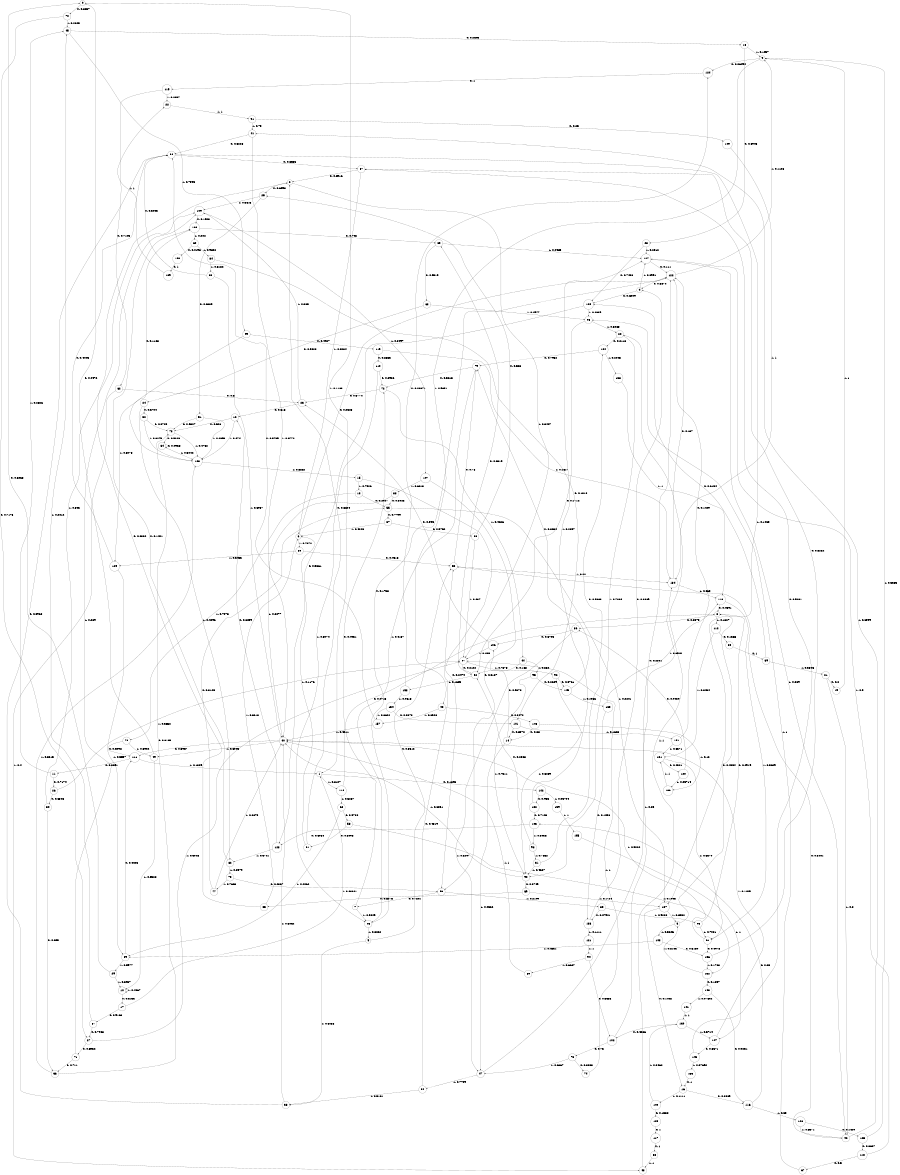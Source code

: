 digraph "ch35faceL10" {
size = "6,8.5";
ratio = "fill";
node [shape = circle];
node [fontsize = 24];
edge [fontsize = 24];
0 -> 70 [label = "0: 0.8837   "];
0 -> 1 [label = "1: 0.1163   "];
1 -> 142 [label = "0: 0.1893   "];
1 -> 114 [label = "1: 0.8107   "];
2 -> 25 [label = "0: 0.6593   "];
2 -> 97 [label = "1: 0.3407   "];
3 -> 8 [label = "0: 0.4354   "];
3 -> 103 [label = "1: 0.5646   "];
4 -> 104 [label = "0: 0.6009   "];
4 -> 127 [label = "1: 0.3991   "];
5 -> 53 [label = "0: 0.3512   "];
5 -> 33 [label = "1: 0.6488   "];
6 -> 122 [label = "0: 0.2328   "];
6 -> 50 [label = "1: 0.7672   "];
7 -> 72 [label = "0: 0.4951   "];
7 -> 46 [label = "1: 0.5049   "];
8 -> 86 [label = "0: 0.8373   "];
8 -> 112 [label = "1: 0.1627   "];
9 -> 124 [label = "0: 0.06494  "];
9 -> 43 [label = "1: 0.9351   "];
10 -> 17 [label = "0: 0.5133   "];
10 -> 10 [label = "1: 0.4867   "];
11 -> 26 [label = "0: 0.7174   "];
11 -> 45 [label = "1: 0.2826   "];
12 -> 73 [label = "0: 0.526    "];
12 -> 108 [label = "1: 0.474    "];
13 -> 55 [label = "0: 0.2927   "];
13 -> 76 [label = "1: 0.7073   "];
14 -> 106 [label = "0: 0.5678   "];
14 -> 47 [label = "1: 0.4322   "];
15 -> 56 [label = "0: 0.2474   "];
15 -> 13 [label = "1: 0.7526   "];
16 -> 116 [label = "0: 0.8889   "];
16 -> 140 [label = "1: 0.1111   "];
17 -> 57 [label = "0: 0.9168   "];
17 -> 1 [label = "1: 0.08321  "];
18 -> 28 [label = "0: 0.8943   "];
18 -> 9 [label = "1: 0.1057   "];
19 -> 9 [label = "1: 1        "];
20 -> 144 [label = "0: 0.2116   "];
20 -> 90 [label = "1: 0.7884   "];
21 -> 19 [label = "0: 0.2      "];
21 -> 42 [label = "1: 0.8      "];
22 -> 91 [label = "1: 1        "];
23 -> 12 [label = "0: 0.615    "];
23 -> 109 [label = "1: 0.385    "];
24 -> 32 [label = "0: 0.5704   "];
24 -> 82 [label = "1: 0.4296   "];
25 -> 51 [label = "0: 0.6385   "];
25 -> 109 [label = "1: 0.3615   "];
26 -> 30 [label = "0: 0.6348   "];
26 -> 97 [label = "1: 0.3652   "];
27 -> 71 [label = "0: 0.6952   "];
27 -> 97 [label = "1: 0.3048   "];
28 -> 104 [label = "0: 0.7488   "];
28 -> 127 [label = "1: 0.2512   "];
29 -> 0 [label = "0: 0.6063   "];
29 -> 10 [label = "1: 0.3937   "];
30 -> 36 [label = "0: 0.655    "];
30 -> 109 [label = "1: 0.345    "];
31 -> 144 [label = "0: 0.5333   "];
31 -> 90 [label = "1: 0.4667   "];
32 -> 73 [label = "0: 0.3725   "];
32 -> 108 [label = "1: 0.6275   "];
33 -> 54 [label = "0: 0.3968   "];
33 -> 40 [label = "1: 0.6032   "];
34 -> 53 [label = "0: 0.4819   "];
34 -> 33 [label = "1: 0.5181   "];
35 -> 2 [label = "0: 0.6382   "];
35 -> 6 [label = "1: 0.3618   "];
36 -> 73 [label = "0: 0.6185   "];
36 -> 108 [label = "1: 0.3815   "];
37 -> 38 [label = "0: 0.5752   "];
37 -> 6 [label = "1: 0.4248   "];
38 -> 25 [label = "0: 0.563    "];
38 -> 97 [label = "1: 0.437    "];
39 -> 104 [label = "0: 0.6154   "];
39 -> 21 [label = "1: 0.3846   "];
40 -> 111 [label = "0: 0.3957   "];
40 -> 49 [label = "1: 0.6043   "];
41 -> 54 [label = "0: 0.3228   "];
41 -> 40 [label = "1: 0.6772   "];
42 -> 53 [label = "0: 0.3401   "];
42 -> 41 [label = "1: 0.6599   "];
43 -> 148 [label = "0: 0.3472   "];
43 -> 157 [label = "1: 0.6528   "];
44 -> 52 [label = "0: 0.168    "];
44 -> 95 [label = "1: 0.832    "];
45 -> 18 [label = "0: 0.2605   "];
45 -> 99 [label = "1: 0.7395   "];
46 -> 122 [label = "0: 0.1738   "];
46 -> 5 [label = "1: 0.8262   "];
47 -> 122 [label = "0: 0.2291   "];
47 -> 34 [label = "1: 0.7709   "];
48 -> 20 [label = "1: 1        "];
49 -> 0 [label = "0: 0.4472   "];
49 -> 10 [label = "1: 0.5528   "];
50 -> 53 [label = "0: 0.4515   "];
50 -> 129 [label = "1: 0.5485   "];
51 -> 73 [label = "0: 0.5307   "];
51 -> 108 [label = "1: 0.4693   "];
52 -> 65 [label = "0: 0.8315   "];
52 -> 158 [label = "1: 0.1685   "];
53 -> 79 [label = "0: 0.78     "];
53 -> 134 [label = "1: 0.22     "];
54 -> 87 [label = "0: 0.8535   "];
54 -> 137 [label = "1: 0.1465   "];
55 -> 37 [label = "0: 0.7799   "];
55 -> 137 [label = "1: 0.2201   "];
56 -> 7 [label = "0: 0.7801   "];
56 -> 85 [label = "1: 0.2199   "];
57 -> 27 [label = "0: 0.7988   "];
57 -> 45 [label = "1: 0.2012   "];
58 -> 81 [label = "0: 0.8095   "];
58 -> 152 [label = "1: 0.1905   "];
59 -> 35 [label = "0: 0.8276   "];
59 -> 137 [label = "1: 0.1724   "];
60 -> 150 [label = "0: 0.0198   "];
60 -> 84 [label = "1: 0.9802   "];
61 -> 156 [label = "0: 0.4978   "];
61 -> 40 [label = "1: 0.5022   "];
62 -> 23 [label = "0: 0.6      "];
62 -> 48 [label = "1: 0.4      "];
63 -> 24 [label = "0: 0.5023   "];
63 -> 96 [label = "1: 0.4977   "];
64 -> 64 [label = "0: 0.4958   "];
64 -> 108 [label = "1: 0.5042   "];
65 -> 63 [label = "0: 0.5515   "];
65 -> 127 [label = "1: 0.4485   "];
66 -> 58 [label = "0: 0.5738   "];
66 -> 89 [label = "1: 0.4262   "];
67 -> 96 [label = "1: 1        "];
68 -> 48 [label = "1: 1        "];
69 -> 40 [label = "1: 1        "];
70 -> 27 [label = "0: 0.7175   "];
70 -> 45 [label = "1: 0.2825   "];
71 -> 36 [label = "0: 0.711    "];
71 -> 109 [label = "1: 0.289    "];
72 -> 23 [label = "0: 0.5774   "];
72 -> 44 [label = "1: 0.4226   "];
73 -> 64 [label = "0: 0.5248   "];
73 -> 108 [label = "1: 0.4752   "];
74 -> 97 [label = "1: 1        "];
75 -> 56 [label = "0: 0.2367   "];
75 -> 77 [label = "1: 0.7633   "];
76 -> 111 [label = "0: 0.3098   "];
76 -> 49 [label = "1: 0.6902   "];
77 -> 55 [label = "0: 0.3125   "];
77 -> 40 [label = "1: 0.6875   "];
78 -> 74 [label = "0: 0.3333   "];
78 -> 47 [label = "1: 0.6667   "];
79 -> 72 [label = "0: 0.5813   "];
79 -> 46 [label = "1: 0.4187   "];
80 -> 39 [label = "0: 1        "];
81 -> 2 [label = "0: 0.8824   "];
81 -> 6 [label = "1: 0.1176   "];
82 -> 100 [label = "0: 0.1421   "];
82 -> 75 [label = "1: 0.8579   "];
83 -> 54 [label = "0: 0.3043   "];
83 -> 40 [label = "1: 0.6957   "];
84 -> 101 [label = "0: 0.1818   "];
84 -> 83 [label = "1: 0.8182   "];
85 -> 133 [label = "0: 0.07921  "];
85 -> 93 [label = "1: 0.9208   "];
86 -> 106 [label = "0: 0.6703   "];
86 -> 47 [label = "1: 0.3297   "];
87 -> 2 [label = "0: 0.6916   "];
87 -> 6 [label = "1: 0.3084   "];
88 -> 55 [label = "0: 0.3923   "];
88 -> 40 [label = "1: 0.6077   "];
89 -> 111 [label = "0: 0.4023   "];
89 -> 29 [label = "1: 0.5977   "];
90 -> 59 [label = "0: 0.3749   "];
90 -> 40 [label = "1: 0.6251   "];
91 -> 149 [label = "0: 0.25     "];
91 -> 41 [label = "1: 0.75     "];
92 -> 145 [label = "0: 0.3761   "];
92 -> 90 [label = "1: 0.6239   "];
93 -> 8 [label = "0: 0.2919   "];
93 -> 61 [label = "1: 0.7081   "];
94 -> 102 [label = "0: 0.3333   "];
94 -> 69 [label = "1: 0.6667   "];
95 -> 145 [label = "0: 0.2689   "];
95 -> 90 [label = "1: 0.7311   "];
96 -> 52 [label = "0: 0.1712   "];
96 -> 20 [label = "1: 0.8288   "];
97 -> 52 [label = "0: 0.2122   "];
97 -> 92 [label = "1: 0.7878   "];
98 -> 52 [label = "0: 0.2368   "];
98 -> 31 [label = "1: 0.7632   "];
99 -> 119 [label = "0: 0.4927   "];
99 -> 129 [label = "1: 0.5073   "];
100 -> 65 [label = "0: 0.798    "];
100 -> 60 [label = "1: 0.202    "];
101 -> 14 [label = "0: 0.8372   "];
101 -> 151 [label = "1: 0.1628   "];
102 -> 78 [label = "0: 0.75     "];
102 -> 134 [label = "1: 0.25     "];
103 -> 156 [label = "0: 0.5169   "];
103 -> 89 [label = "1: 0.4831   "];
104 -> 128 [label = "0: 0.5361   "];
104 -> 96 [label = "1: 0.4639   "];
105 -> 128 [label = "0: 0.6064   "];
105 -> 98 [label = "1: 0.3936   "];
106 -> 23 [label = "0: 0.595    "];
106 -> 97 [label = "1: 0.405    "];
107 -> 56 [label = "0: 0.3187   "];
107 -> 88 [label = "1: 0.6813   "];
108 -> 100 [label = "0: 0.1168   "];
108 -> 15 [label = "1: 0.8832   "];
109 -> 100 [label = "0: 0.1503   "];
109 -> 107 [label = "1: 0.8497   "];
110 -> 72 [label = "0: 0.6926   "];
110 -> 46 [label = "1: 0.3074   "];
111 -> 11 [label = "0: 0.8691   "];
111 -> 1 [label = "1: 0.1309   "];
112 -> 80 [label = "0: 0.1566   "];
112 -> 131 [label = "1: 0.8434   "];
113 -> 8 [label = "0: 0.4391   "];
113 -> 61 [label = "1: 0.5609   "];
114 -> 8 [label = "0: 0.4713   "];
114 -> 66 [label = "1: 0.5287   "];
115 -> 62 [label = "0: 0.7143   "];
115 -> 22 [label = "1: 0.2857   "];
116 -> 105 [label = "0: 0.65     "];
116 -> 126 [label = "1: 0.35     "];
117 -> 68 [label = "0: 1        "];
118 -> 67 [label = "0: 0.5      "];
118 -> 127 [label = "1: 0.5      "];
119 -> 110 [label = "0: 0.8383   "];
119 -> 134 [label = "1: 0.1617   "];
120 -> 86 [label = "0: 0.9429   "];
120 -> 136 [label = "1: 0.05714  "];
121 -> 94 [label = "1: 1        "];
122 -> 4 [label = "0: 0.8874   "];
122 -> 9 [label = "1: 0.1126   "];
123 -> 118 [label = "0: 0.6667   "];
123 -> 9 [label = "1: 0.3333   "];
124 -> 115 [label = "0: 1        "];
125 -> 117 [label = "0: 1        "];
126 -> 123 [label = "0: 0.1429   "];
126 -> 42 [label = "1: 0.8571   "];
127 -> 122 [label = "0: 0.111    "];
127 -> 42 [label = "1: 0.889    "];
128 -> 12 [label = "0: 0.6259   "];
128 -> 82 [label = "1: 0.3741   "];
129 -> 54 [label = "0: 0.4443   "];
129 -> 89 [label = "1: 0.5557   "];
130 -> 102 [label = "0: 0.4286   "];
130 -> 147 [label = "1: 0.5714   "];
131 -> 120 [label = "0: 0.4321   "];
131 -> 61 [label = "1: 0.5679   "];
132 -> 105 [label = "0: 0.7143   "];
132 -> 127 [label = "1: 0.2857   "];
133 -> 4 [label = "0: 0.8889   "];
133 -> 121 [label = "1: 0.1111   "];
134 -> 122 [label = "0: 0.137    "];
134 -> 113 [label = "1: 0.863    "];
135 -> 133 [label = "0: 0.1058   "];
135 -> 113 [label = "1: 0.8942   "];
136 -> 131 [label = "1: 1        "];
137 -> 16 [label = "0: 0.1448   "];
137 -> 3 [label = "1: 0.8552   "];
138 -> 113 [label = "1: 1        "];
139 -> 22 [label = "1: 1        "];
140 -> 125 [label = "0: 0.1538   "];
140 -> 130 [label = "1: 0.8462   "];
141 -> 130 [label = "1: 1        "];
142 -> 132 [label = "0: 0.963    "];
142 -> 159 [label = "1: 0.03704  "];
143 -> 116 [label = "0: 0.9231   "];
143 -> 141 [label = "1: 0.07692  "];
144 -> 79 [label = "0: 0.7952   "];
144 -> 138 [label = "1: 0.2048   "];
145 -> 79 [label = "0: 0.8034   "];
145 -> 135 [label = "1: 0.1966   "];
146 -> 87 [label = "0: 0.9231   "];
146 -> 153 [label = "1: 0.07692  "];
147 -> 146 [label = "0: 0.8571   "];
147 -> 40 [label = "1: 0.1429   "];
148 -> 14 [label = "0: 0.88     "];
148 -> 136 [label = "1: 0.12     "];
149 -> 134 [label = "1: 1        "];
150 -> 139 [label = "0: 1        "];
151 -> 122 [label = "0: 0.1429   "];
151 -> 131 [label = "1: 0.8571   "];
152 -> 143 [label = "0: 0.1857   "];
152 -> 3 [label = "1: 0.8143   "];
153 -> 16 [label = "0: 1        "];
154 -> 101 [label = "0: 0.3378   "];
154 -> 157 [label = "1: 0.6622   "];
155 -> 147 [label = "1: 1        "];
156 -> 87 [label = "0: 0.8232   "];
156 -> 152 [label = "1: 0.1768   "];
157 -> 54 [label = "0: 0.5789   "];
157 -> 40 [label = "1: 0.4211   "];
158 -> 124 [label = "0: 0.03871  "];
158 -> 154 [label = "1: 0.9613   "];
159 -> 155 [label = "1: 1        "];
}